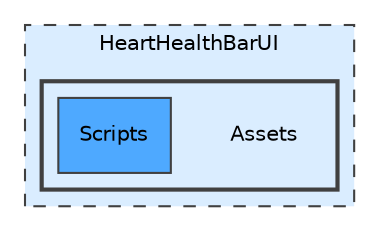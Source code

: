 digraph "C:/Users/winamba/HeartHealthBarUI/Assets"
{
 // LATEX_PDF_SIZE
  bgcolor="transparent";
  edge [fontname="Helvetica",fontsize="10",labelfontname="Helvetica",labelfontsize="10"];
  node [fontname="Helvetica",fontsize="10",shape=record];
  compound=true
  subgraph clusterdir_80929ec212d061a237c7a5b15cbccaf3 {
    graph [ bgcolor="#daedff", pencolor="grey25", style="filled,dashed,", label="HeartHealthBarUI", fontname="Helvetica", fontsize="10", URL="dir_80929ec212d061a237c7a5b15cbccaf3.html"]
  subgraph clusterdir_3e55d99ccb2981d8f7278f5ecaeebeb4 {
    graph [ bgcolor="#daedff", pencolor="grey25", style="filled,bold,", label="", fontname="Helvetica", fontsize="10", URL="dir_3e55d99ccb2981d8f7278f5ecaeebeb4.html"]
    dir_3e55d99ccb2981d8f7278f5ecaeebeb4 [shape=plaintext, label="Assets"];
  dir_7490ae7222fea6307d439abfe860369b [shape=box, label="Scripts", style="filled,", fillcolor="#4ea9ff", color="grey25", URL="dir_7490ae7222fea6307d439abfe860369b.html"];
  }
  }
}
